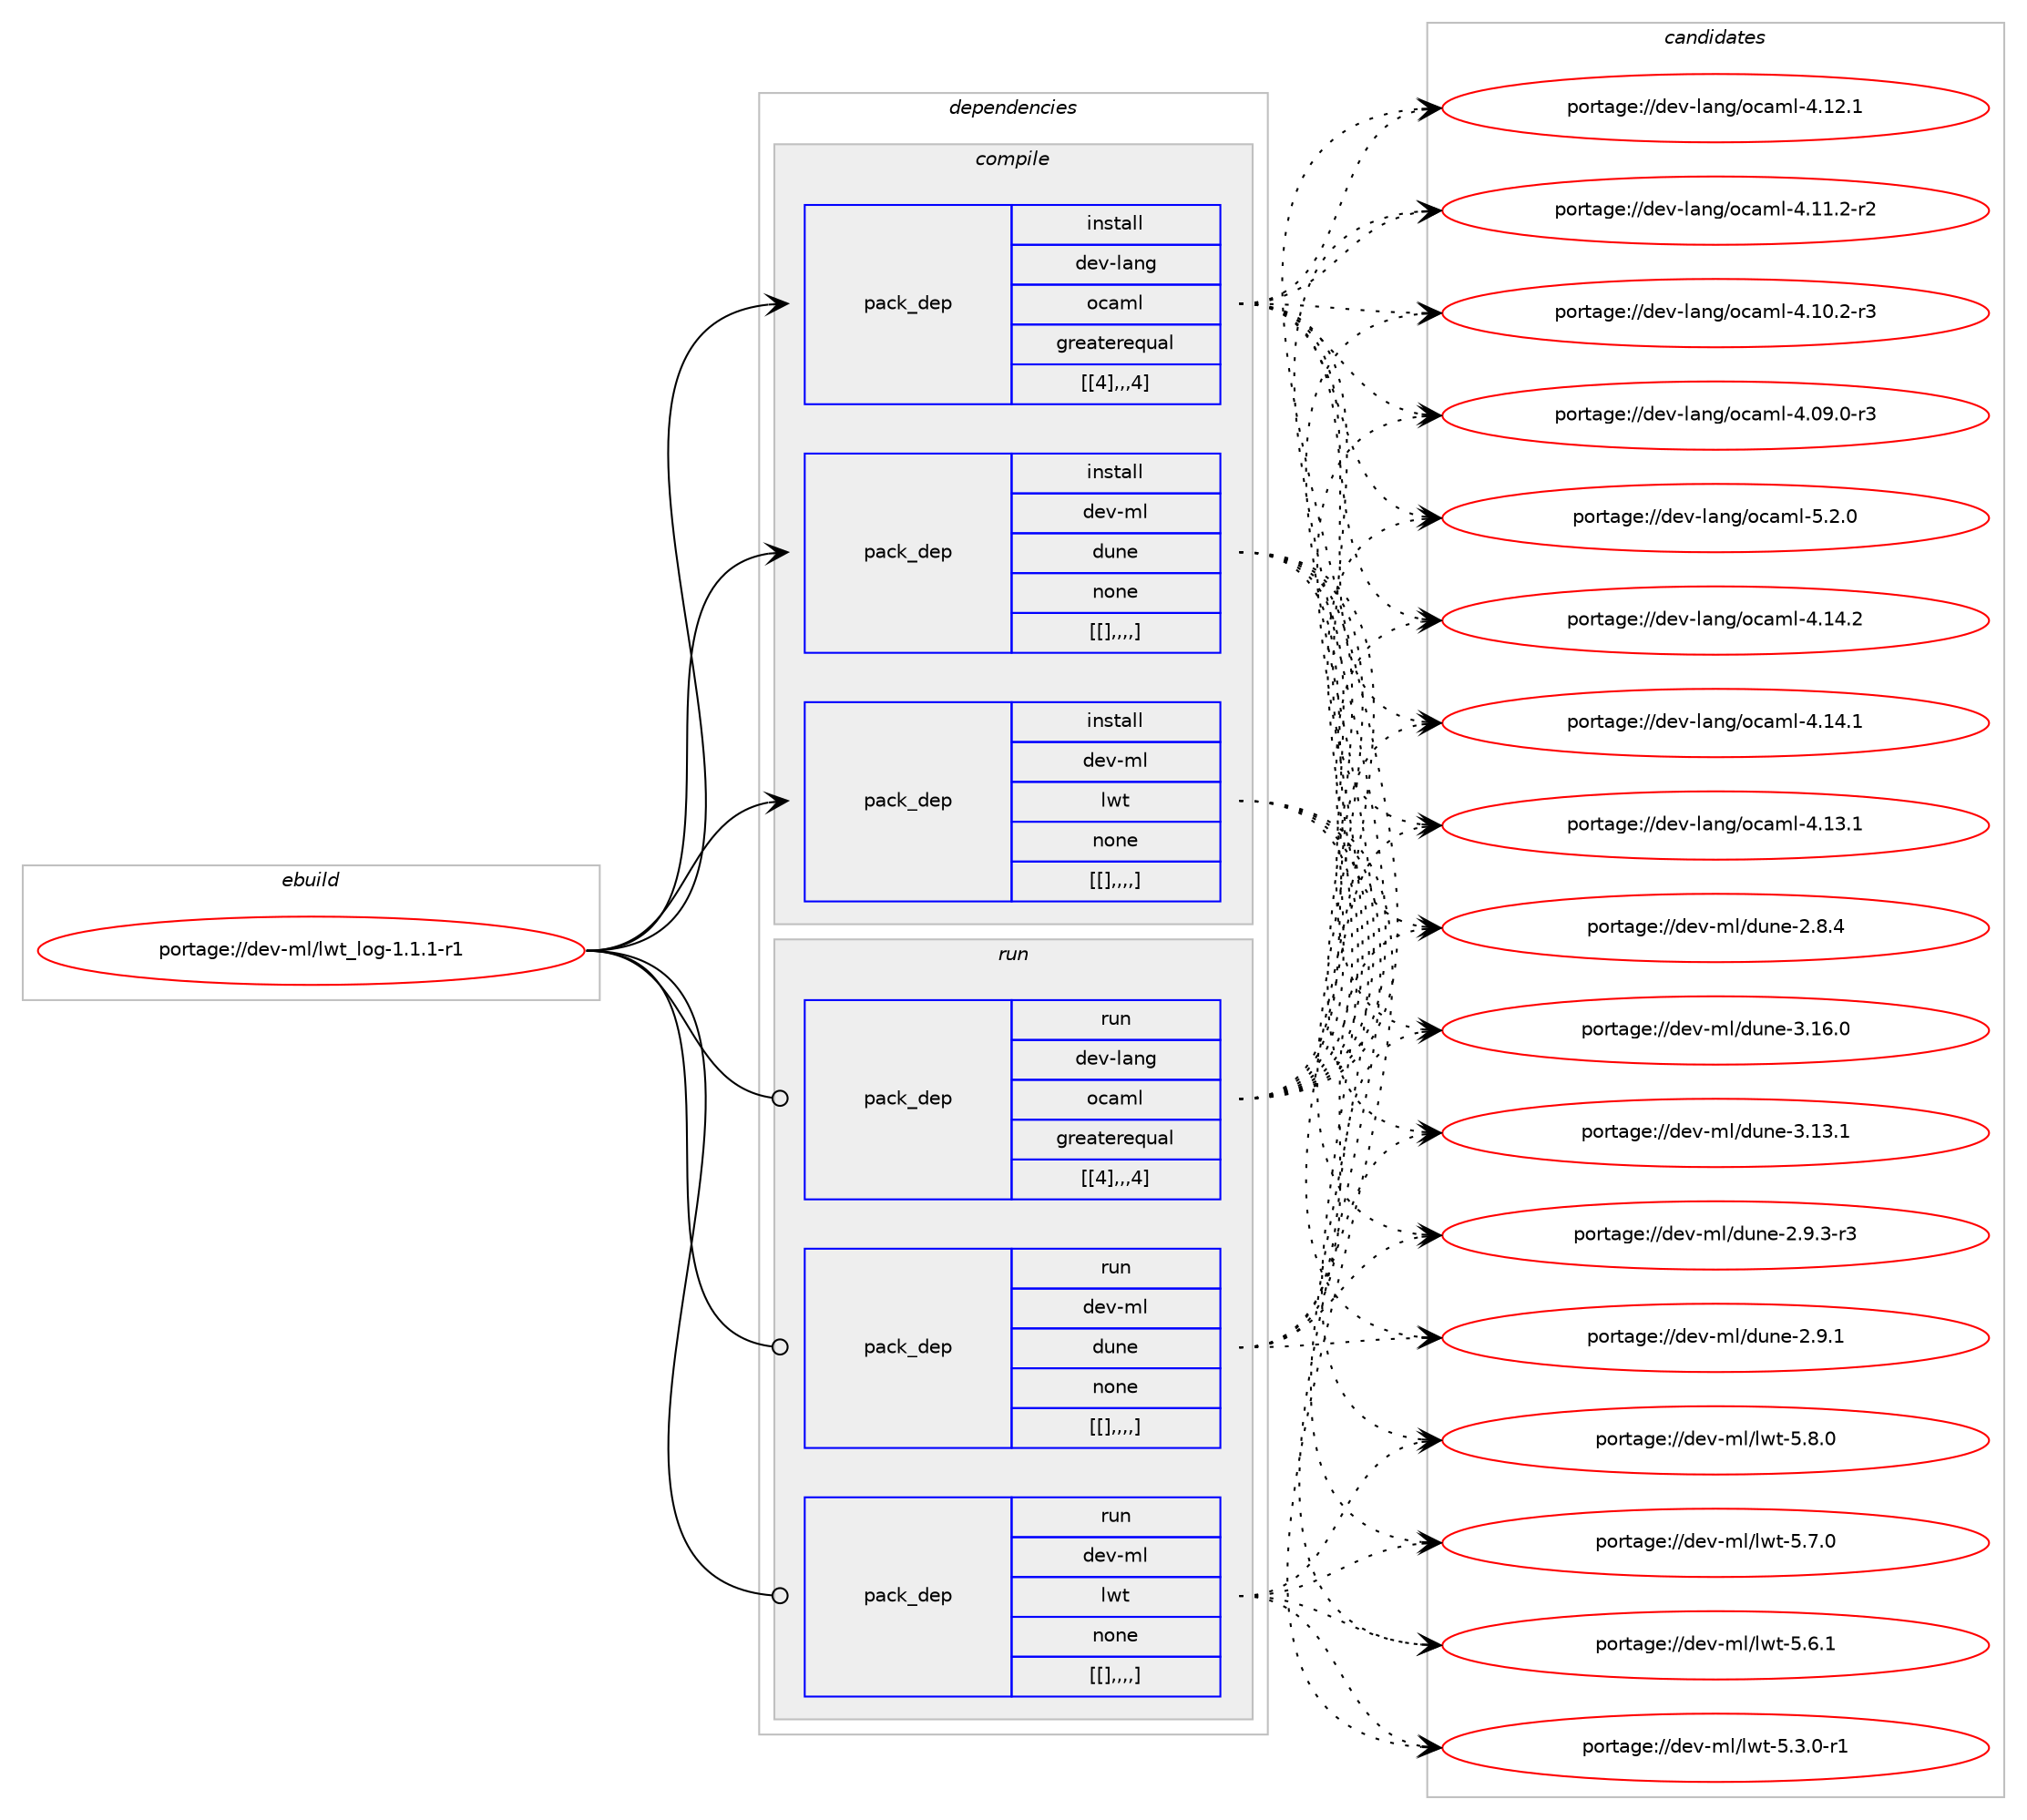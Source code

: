 digraph prolog {

# *************
# Graph options
# *************

newrank=true;
concentrate=true;
compound=true;
graph [rankdir=LR,fontname=Helvetica,fontsize=10,ranksep=1.5];#, ranksep=2.5, nodesep=0.2];
edge  [arrowhead=vee];
node  [fontname=Helvetica,fontsize=10];

# **********
# The ebuild
# **********

subgraph cluster_leftcol {
color=gray;
label=<<i>ebuild</i>>;
id [label="portage://dev-ml/lwt_log-1.1.1-r1", color=red, width=4, href="../dev-ml/lwt_log-1.1.1-r1.svg"];
}

# ****************
# The dependencies
# ****************

subgraph cluster_midcol {
color=gray;
label=<<i>dependencies</i>>;
subgraph cluster_compile {
fillcolor="#eeeeee";
style=filled;
label=<<i>compile</i>>;
subgraph pack91367 {
dependency123838 [label=<<TABLE BORDER="0" CELLBORDER="1" CELLSPACING="0" CELLPADDING="4" WIDTH="220"><TR><TD ROWSPAN="6" CELLPADDING="30">pack_dep</TD></TR><TR><TD WIDTH="110">install</TD></TR><TR><TD>dev-lang</TD></TR><TR><TD>ocaml</TD></TR><TR><TD>greaterequal</TD></TR><TR><TD>[[4],,,4]</TD></TR></TABLE>>, shape=none, color=blue];
}
id:e -> dependency123838:w [weight=20,style="solid",arrowhead="vee"];
subgraph pack91389 {
dependency123860 [label=<<TABLE BORDER="0" CELLBORDER="1" CELLSPACING="0" CELLPADDING="4" WIDTH="220"><TR><TD ROWSPAN="6" CELLPADDING="30">pack_dep</TD></TR><TR><TD WIDTH="110">install</TD></TR><TR><TD>dev-ml</TD></TR><TR><TD>dune</TD></TR><TR><TD>none</TD></TR><TR><TD>[[],,,,]</TD></TR></TABLE>>, shape=none, color=blue];
}
id:e -> dependency123860:w [weight=20,style="solid",arrowhead="vee"];
subgraph pack91474 {
dependency124024 [label=<<TABLE BORDER="0" CELLBORDER="1" CELLSPACING="0" CELLPADDING="4" WIDTH="220"><TR><TD ROWSPAN="6" CELLPADDING="30">pack_dep</TD></TR><TR><TD WIDTH="110">install</TD></TR><TR><TD>dev-ml</TD></TR><TR><TD>lwt</TD></TR><TR><TD>none</TD></TR><TR><TD>[[],,,,]</TD></TR></TABLE>>, shape=none, color=blue];
}
id:e -> dependency124024:w [weight=20,style="solid",arrowhead="vee"];
}
subgraph cluster_compileandrun {
fillcolor="#eeeeee";
style=filled;
label=<<i>compile and run</i>>;
}
subgraph cluster_run {
fillcolor="#eeeeee";
style=filled;
label=<<i>run</i>>;
subgraph pack91529 {
dependency124081 [label=<<TABLE BORDER="0" CELLBORDER="1" CELLSPACING="0" CELLPADDING="4" WIDTH="220"><TR><TD ROWSPAN="6" CELLPADDING="30">pack_dep</TD></TR><TR><TD WIDTH="110">run</TD></TR><TR><TD>dev-lang</TD></TR><TR><TD>ocaml</TD></TR><TR><TD>greaterequal</TD></TR><TR><TD>[[4],,,4]</TD></TR></TABLE>>, shape=none, color=blue];
}
id:e -> dependency124081:w [weight=20,style="solid",arrowhead="odot"];
subgraph pack91581 {
dependency124082 [label=<<TABLE BORDER="0" CELLBORDER="1" CELLSPACING="0" CELLPADDING="4" WIDTH="220"><TR><TD ROWSPAN="6" CELLPADDING="30">pack_dep</TD></TR><TR><TD WIDTH="110">run</TD></TR><TR><TD>dev-ml</TD></TR><TR><TD>dune</TD></TR><TR><TD>none</TD></TR><TR><TD>[[],,,,]</TD></TR></TABLE>>, shape=none, color=blue];
}
id:e -> dependency124082:w [weight=20,style="solid",arrowhead="odot"];
subgraph pack91583 {
dependency124119 [label=<<TABLE BORDER="0" CELLBORDER="1" CELLSPACING="0" CELLPADDING="4" WIDTH="220"><TR><TD ROWSPAN="6" CELLPADDING="30">pack_dep</TD></TR><TR><TD WIDTH="110">run</TD></TR><TR><TD>dev-ml</TD></TR><TR><TD>lwt</TD></TR><TR><TD>none</TD></TR><TR><TD>[[],,,,]</TD></TR></TABLE>>, shape=none, color=blue];
}
id:e -> dependency124119:w [weight=20,style="solid",arrowhead="odot"];
}
}

# **************
# The candidates
# **************

subgraph cluster_choices {
rank=same;
color=gray;
label=<<i>candidates</i>>;

subgraph choice91045 {
color=black;
nodesep=1;
choice1001011184510897110103471119997109108455346504648 [label="portage://dev-lang/ocaml-5.2.0", color=red, width=4,href="../dev-lang/ocaml-5.2.0.svg"];
choice100101118451089711010347111999710910845524649524650 [label="portage://dev-lang/ocaml-4.14.2", color=red, width=4,href="../dev-lang/ocaml-4.14.2.svg"];
choice100101118451089711010347111999710910845524649524649 [label="portage://dev-lang/ocaml-4.14.1", color=red, width=4,href="../dev-lang/ocaml-4.14.1.svg"];
choice100101118451089711010347111999710910845524649514649 [label="portage://dev-lang/ocaml-4.13.1", color=red, width=4,href="../dev-lang/ocaml-4.13.1.svg"];
choice100101118451089711010347111999710910845524649504649 [label="portage://dev-lang/ocaml-4.12.1", color=red, width=4,href="../dev-lang/ocaml-4.12.1.svg"];
choice1001011184510897110103471119997109108455246494946504511450 [label="portage://dev-lang/ocaml-4.11.2-r2", color=red, width=4,href="../dev-lang/ocaml-4.11.2-r2.svg"];
choice1001011184510897110103471119997109108455246494846504511451 [label="portage://dev-lang/ocaml-4.10.2-r3", color=red, width=4,href="../dev-lang/ocaml-4.10.2-r3.svg"];
choice1001011184510897110103471119997109108455246485746484511451 [label="portage://dev-lang/ocaml-4.09.0-r3", color=red, width=4,href="../dev-lang/ocaml-4.09.0-r3.svg"];
dependency123838:e -> choice1001011184510897110103471119997109108455346504648:w [style=dotted,weight="100"];
dependency123838:e -> choice100101118451089711010347111999710910845524649524650:w [style=dotted,weight="100"];
dependency123838:e -> choice100101118451089711010347111999710910845524649524649:w [style=dotted,weight="100"];
dependency123838:e -> choice100101118451089711010347111999710910845524649514649:w [style=dotted,weight="100"];
dependency123838:e -> choice100101118451089711010347111999710910845524649504649:w [style=dotted,weight="100"];
dependency123838:e -> choice1001011184510897110103471119997109108455246494946504511450:w [style=dotted,weight="100"];
dependency123838:e -> choice1001011184510897110103471119997109108455246494846504511451:w [style=dotted,weight="100"];
dependency123838:e -> choice1001011184510897110103471119997109108455246485746484511451:w [style=dotted,weight="100"];
}
subgraph choice91115 {
color=black;
nodesep=1;
choice100101118451091084710011711010145514649544648 [label="portage://dev-ml/dune-3.16.0", color=red, width=4,href="../dev-ml/dune-3.16.0.svg"];
choice100101118451091084710011711010145514649514649 [label="portage://dev-ml/dune-3.13.1", color=red, width=4,href="../dev-ml/dune-3.13.1.svg"];
choice10010111845109108471001171101014550465746514511451 [label="portage://dev-ml/dune-2.9.3-r3", color=red, width=4,href="../dev-ml/dune-2.9.3-r3.svg"];
choice1001011184510910847100117110101455046574649 [label="portage://dev-ml/dune-2.9.1", color=red, width=4,href="../dev-ml/dune-2.9.1.svg"];
choice1001011184510910847100117110101455046564652 [label="portage://dev-ml/dune-2.8.4", color=red, width=4,href="../dev-ml/dune-2.8.4.svg"];
dependency123860:e -> choice100101118451091084710011711010145514649544648:w [style=dotted,weight="100"];
dependency123860:e -> choice100101118451091084710011711010145514649514649:w [style=dotted,weight="100"];
dependency123860:e -> choice10010111845109108471001171101014550465746514511451:w [style=dotted,weight="100"];
dependency123860:e -> choice1001011184510910847100117110101455046574649:w [style=dotted,weight="100"];
dependency123860:e -> choice1001011184510910847100117110101455046564652:w [style=dotted,weight="100"];
}
subgraph choice91137 {
color=black;
nodesep=1;
choice1001011184510910847108119116455346564648 [label="portage://dev-ml/lwt-5.8.0", color=red, width=4,href="../dev-ml/lwt-5.8.0.svg"];
choice1001011184510910847108119116455346554648 [label="portage://dev-ml/lwt-5.7.0", color=red, width=4,href="../dev-ml/lwt-5.7.0.svg"];
choice1001011184510910847108119116455346544649 [label="portage://dev-ml/lwt-5.6.1", color=red, width=4,href="../dev-ml/lwt-5.6.1.svg"];
choice10010111845109108471081191164553465146484511449 [label="portage://dev-ml/lwt-5.3.0-r1", color=red, width=4,href="../dev-ml/lwt-5.3.0-r1.svg"];
dependency124024:e -> choice1001011184510910847108119116455346564648:w [style=dotted,weight="100"];
dependency124024:e -> choice1001011184510910847108119116455346554648:w [style=dotted,weight="100"];
dependency124024:e -> choice1001011184510910847108119116455346544649:w [style=dotted,weight="100"];
dependency124024:e -> choice10010111845109108471081191164553465146484511449:w [style=dotted,weight="100"];
}
subgraph choice91160 {
color=black;
nodesep=1;
choice1001011184510897110103471119997109108455346504648 [label="portage://dev-lang/ocaml-5.2.0", color=red, width=4,href="../dev-lang/ocaml-5.2.0.svg"];
choice100101118451089711010347111999710910845524649524650 [label="portage://dev-lang/ocaml-4.14.2", color=red, width=4,href="../dev-lang/ocaml-4.14.2.svg"];
choice100101118451089711010347111999710910845524649524649 [label="portage://dev-lang/ocaml-4.14.1", color=red, width=4,href="../dev-lang/ocaml-4.14.1.svg"];
choice100101118451089711010347111999710910845524649514649 [label="portage://dev-lang/ocaml-4.13.1", color=red, width=4,href="../dev-lang/ocaml-4.13.1.svg"];
choice100101118451089711010347111999710910845524649504649 [label="portage://dev-lang/ocaml-4.12.1", color=red, width=4,href="../dev-lang/ocaml-4.12.1.svg"];
choice1001011184510897110103471119997109108455246494946504511450 [label="portage://dev-lang/ocaml-4.11.2-r2", color=red, width=4,href="../dev-lang/ocaml-4.11.2-r2.svg"];
choice1001011184510897110103471119997109108455246494846504511451 [label="portage://dev-lang/ocaml-4.10.2-r3", color=red, width=4,href="../dev-lang/ocaml-4.10.2-r3.svg"];
choice1001011184510897110103471119997109108455246485746484511451 [label="portage://dev-lang/ocaml-4.09.0-r3", color=red, width=4,href="../dev-lang/ocaml-4.09.0-r3.svg"];
dependency124081:e -> choice1001011184510897110103471119997109108455346504648:w [style=dotted,weight="100"];
dependency124081:e -> choice100101118451089711010347111999710910845524649524650:w [style=dotted,weight="100"];
dependency124081:e -> choice100101118451089711010347111999710910845524649524649:w [style=dotted,weight="100"];
dependency124081:e -> choice100101118451089711010347111999710910845524649514649:w [style=dotted,weight="100"];
dependency124081:e -> choice100101118451089711010347111999710910845524649504649:w [style=dotted,weight="100"];
dependency124081:e -> choice1001011184510897110103471119997109108455246494946504511450:w [style=dotted,weight="100"];
dependency124081:e -> choice1001011184510897110103471119997109108455246494846504511451:w [style=dotted,weight="100"];
dependency124081:e -> choice1001011184510897110103471119997109108455246485746484511451:w [style=dotted,weight="100"];
}
subgraph choice91185 {
color=black;
nodesep=1;
choice100101118451091084710011711010145514649544648 [label="portage://dev-ml/dune-3.16.0", color=red, width=4,href="../dev-ml/dune-3.16.0.svg"];
choice100101118451091084710011711010145514649514649 [label="portage://dev-ml/dune-3.13.1", color=red, width=4,href="../dev-ml/dune-3.13.1.svg"];
choice10010111845109108471001171101014550465746514511451 [label="portage://dev-ml/dune-2.9.3-r3", color=red, width=4,href="../dev-ml/dune-2.9.3-r3.svg"];
choice1001011184510910847100117110101455046574649 [label="portage://dev-ml/dune-2.9.1", color=red, width=4,href="../dev-ml/dune-2.9.1.svg"];
choice1001011184510910847100117110101455046564652 [label="portage://dev-ml/dune-2.8.4", color=red, width=4,href="../dev-ml/dune-2.8.4.svg"];
dependency124082:e -> choice100101118451091084710011711010145514649544648:w [style=dotted,weight="100"];
dependency124082:e -> choice100101118451091084710011711010145514649514649:w [style=dotted,weight="100"];
dependency124082:e -> choice10010111845109108471001171101014550465746514511451:w [style=dotted,weight="100"];
dependency124082:e -> choice1001011184510910847100117110101455046574649:w [style=dotted,weight="100"];
dependency124082:e -> choice1001011184510910847100117110101455046564652:w [style=dotted,weight="100"];
}
subgraph choice91193 {
color=black;
nodesep=1;
choice1001011184510910847108119116455346564648 [label="portage://dev-ml/lwt-5.8.0", color=red, width=4,href="../dev-ml/lwt-5.8.0.svg"];
choice1001011184510910847108119116455346554648 [label="portage://dev-ml/lwt-5.7.0", color=red, width=4,href="../dev-ml/lwt-5.7.0.svg"];
choice1001011184510910847108119116455346544649 [label="portage://dev-ml/lwt-5.6.1", color=red, width=4,href="../dev-ml/lwt-5.6.1.svg"];
choice10010111845109108471081191164553465146484511449 [label="portage://dev-ml/lwt-5.3.0-r1", color=red, width=4,href="../dev-ml/lwt-5.3.0-r1.svg"];
dependency124119:e -> choice1001011184510910847108119116455346564648:w [style=dotted,weight="100"];
dependency124119:e -> choice1001011184510910847108119116455346554648:w [style=dotted,weight="100"];
dependency124119:e -> choice1001011184510910847108119116455346544649:w [style=dotted,weight="100"];
dependency124119:e -> choice10010111845109108471081191164553465146484511449:w [style=dotted,weight="100"];
}
}

}
